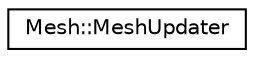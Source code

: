 digraph "Graphical Class Hierarchy"
{
 // LATEX_PDF_SIZE
  edge [fontname="Helvetica",fontsize="10",labelfontname="Helvetica",labelfontsize="10"];
  node [fontname="Helvetica",fontsize="10",shape=record];
  rankdir="LR";
  Node0 [label="Mesh::MeshUpdater",height=0.2,width=0.4,color="black", fillcolor="white", style="filled",URL="$class_mesh_1_1_mesh_updater.html",tooltip=" "];
}
